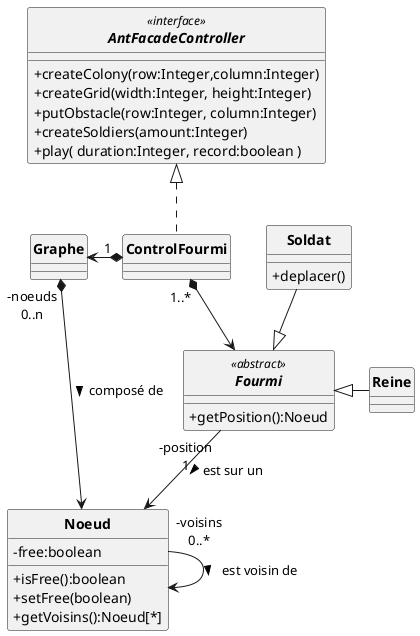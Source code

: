 @startuml
'https://plantuml.com/sequence-diagram
allow_mixing
skinparam style strictuml
skinparam classAttributeIconSize 0
skinparam circledCharacterRadius 0
skinparam circledCharacterFontSize 0
skinparam classFontStyle Bold
'autonumber

'Controleur
interface AntFacadeController <<interface>> {
    '+setParameters( evaporationParam:Integer, foodParam:Integer, pheromoneParam:Integer )
    +createColony(row:Integer,column:Integer)
    +createGrid(width:Integer, height:Integer)
    +putObstacle(row:Integer, column:Integer)
    '+putFood( row:Integer, column:Integer, quantity:Integer);
    '+createWorkers( amount:Integer )
    +createSoldiers(amount:Integer)
    '+setAntFile(antLogFile:String);
    +play( duration:Integer, record:boolean )
}

class Noeud {
    -free:boolean
    +isFree():boolean
    +setFree(boolean)
    +getVoisins():Noeud[*]
}

abstract Fourmi <<abstract>> {
    +getPosition():Noeud
}
class Reine{


}
class Soldat{
    +deplacer()
}


'class Graphe implements AntFacadeController{
class ControlFourmi implements AntFacadeController{

}

class ControlFourmi{
}



Soldat --|> Fourmi
Reine -l-|> Fourmi

ControlFourmi "1 " *-l-> Graphe
ControlFourmi "1..*" *--> Fourmi

Graphe "-noeuds\n0..n" *-r-> Noeud : composé de >
Fourmi "-position\n1" --> Noeud : est sur un >
Noeud "-voisins\n0..*" -> Noeud : est voisin de >

@enduml